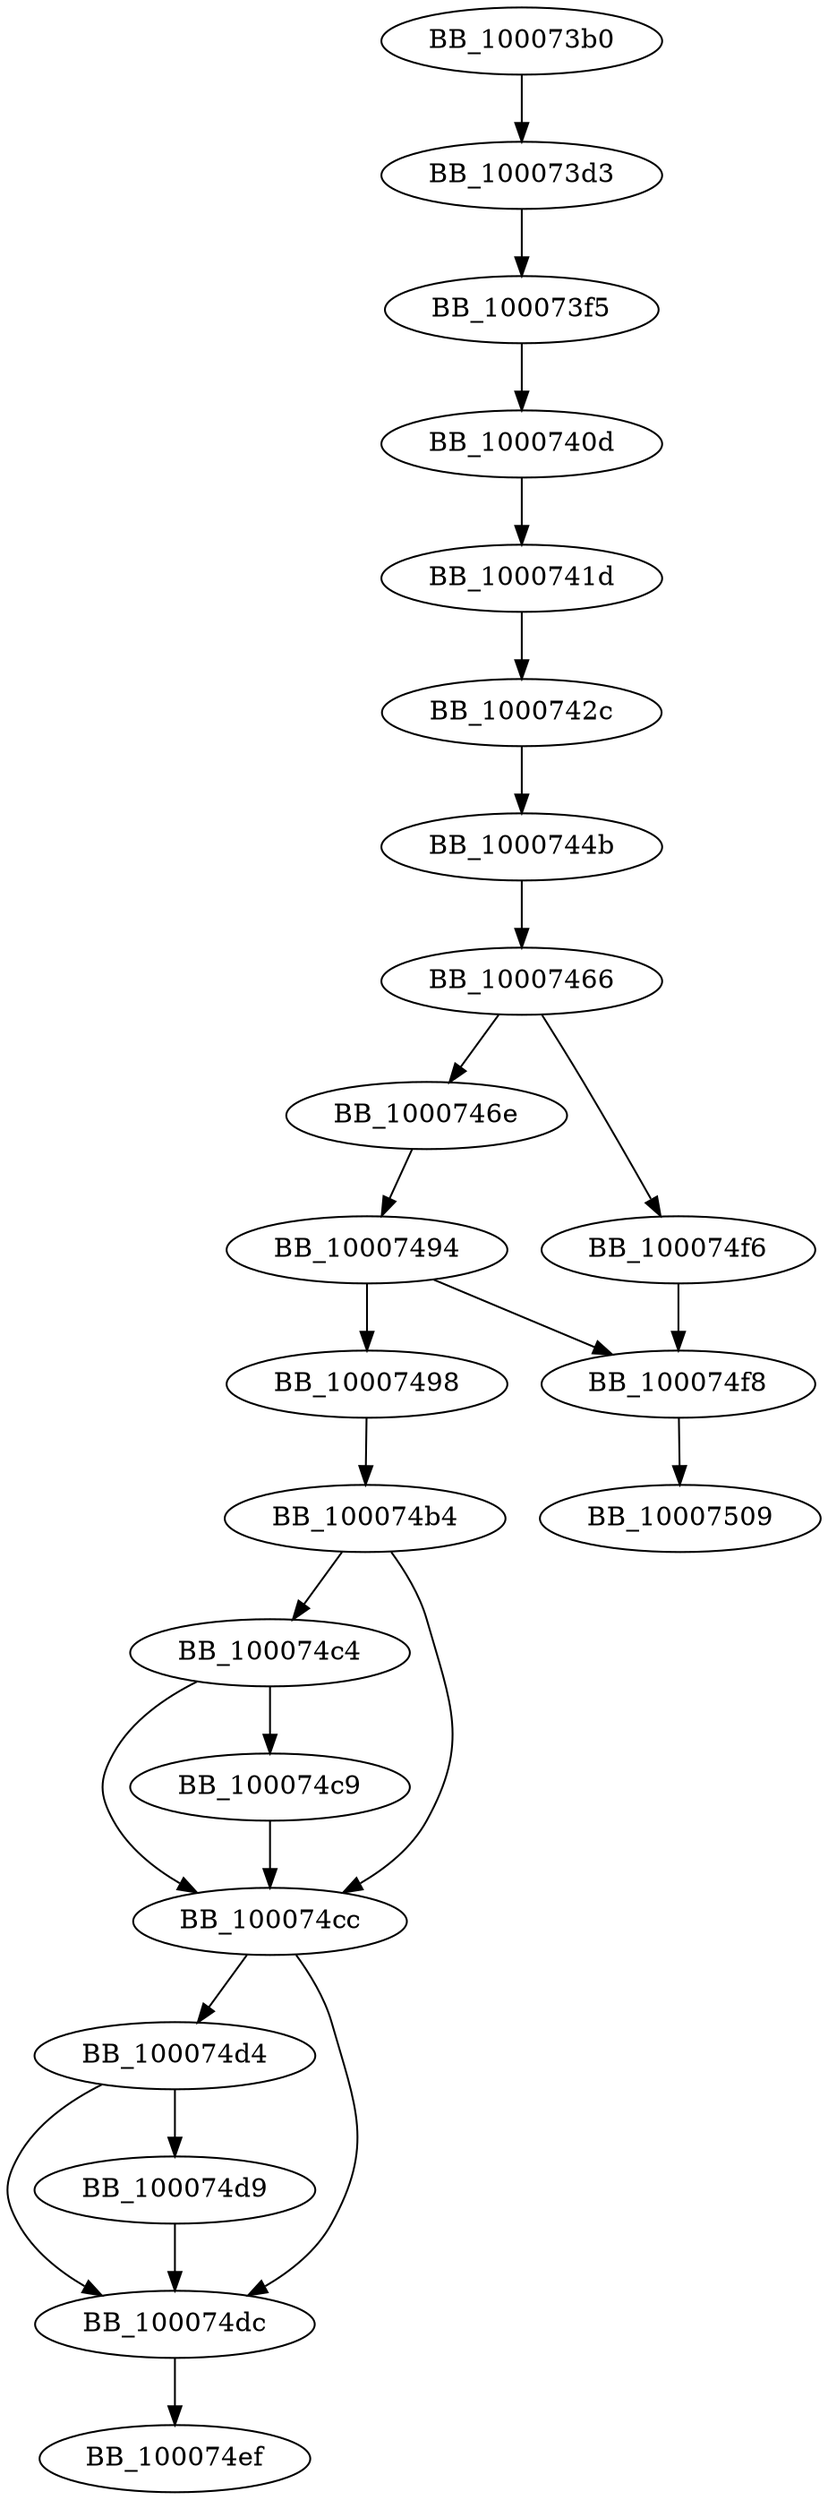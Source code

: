 DiGraph sub_100073B0{
BB_100073b0->BB_100073d3
BB_100073d3->BB_100073f5
BB_100073f5->BB_1000740d
BB_1000740d->BB_1000741d
BB_1000741d->BB_1000742c
BB_1000742c->BB_1000744b
BB_1000744b->BB_10007466
BB_10007466->BB_1000746e
BB_10007466->BB_100074f6
BB_1000746e->BB_10007494
BB_10007494->BB_10007498
BB_10007494->BB_100074f8
BB_10007498->BB_100074b4
BB_100074b4->BB_100074c4
BB_100074b4->BB_100074cc
BB_100074c4->BB_100074c9
BB_100074c4->BB_100074cc
BB_100074c9->BB_100074cc
BB_100074cc->BB_100074d4
BB_100074cc->BB_100074dc
BB_100074d4->BB_100074d9
BB_100074d4->BB_100074dc
BB_100074d9->BB_100074dc
BB_100074dc->BB_100074ef
BB_100074f6->BB_100074f8
BB_100074f8->BB_10007509
}
